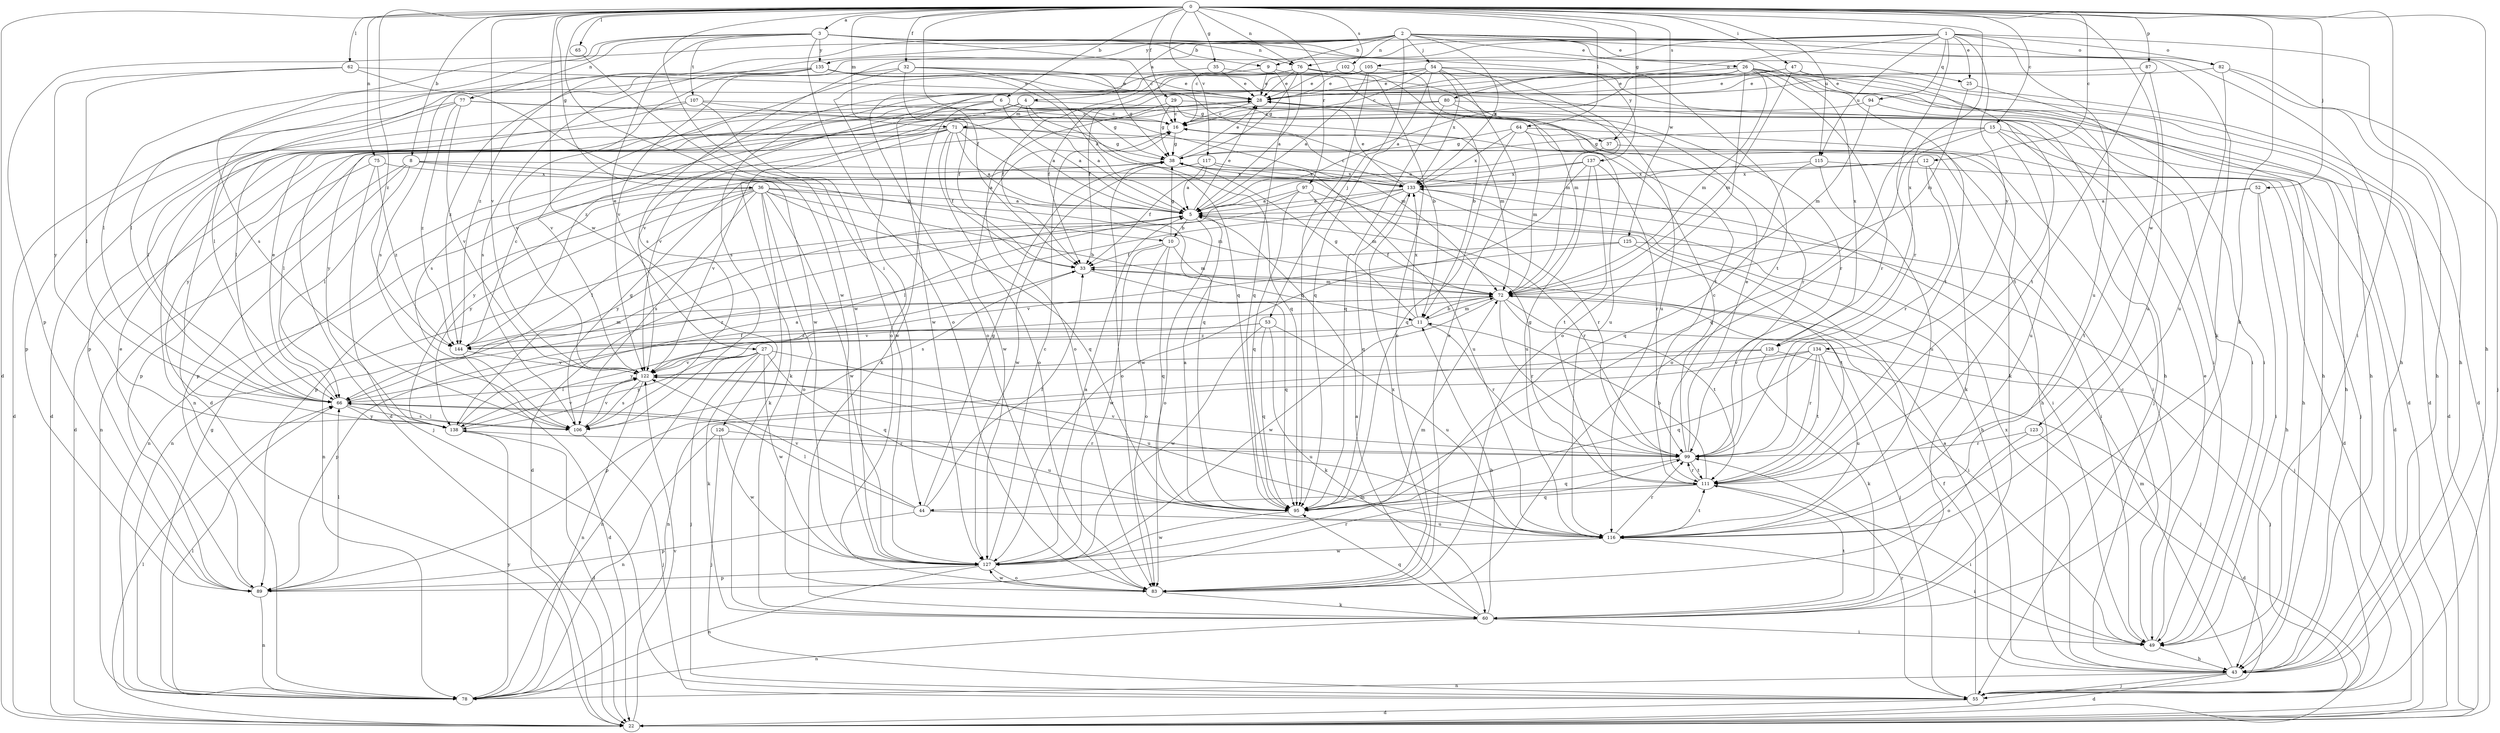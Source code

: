 strict digraph  {
0;
1;
2;
3;
4;
5;
6;
8;
9;
10;
11;
12;
15;
16;
22;
25;
26;
27;
28;
29;
32;
33;
35;
36;
37;
38;
43;
44;
47;
49;
52;
53;
54;
55;
60;
62;
64;
65;
66;
71;
72;
75;
76;
77;
78;
80;
82;
83;
87;
89;
94;
95;
97;
99;
102;
105;
106;
107;
111;
115;
116;
117;
122;
123;
125;
126;
127;
128;
133;
134;
135;
137;
138;
144;
0 -> 3  [label=a];
0 -> 6  [label=b];
0 -> 8  [label=b];
0 -> 12  [label=c];
0 -> 15  [label=c];
0 -> 22  [label=d];
0 -> 29  [label=f];
0 -> 32  [label=f];
0 -> 33  [label=f];
0 -> 35  [label=g];
0 -> 36  [label=g];
0 -> 37  [label=g];
0 -> 43  [label=h];
0 -> 44  [label=i];
0 -> 47  [label=i];
0 -> 49  [label=i];
0 -> 52  [label=j];
0 -> 60  [label=k];
0 -> 62  [label=l];
0 -> 64  [label=l];
0 -> 65  [label=l];
0 -> 71  [label=m];
0 -> 75  [label=n];
0 -> 76  [label=n];
0 -> 87  [label=p];
0 -> 97  [label=r];
0 -> 102  [label=s];
0 -> 115  [label=u];
0 -> 117  [label=v];
0 -> 122  [label=v];
0 -> 123  [label=w];
0 -> 125  [label=w];
0 -> 126  [label=w];
0 -> 127  [label=w];
0 -> 128  [label=x];
0 -> 144  [label=z];
1 -> 16  [label=c];
1 -> 25  [label=e];
1 -> 43  [label=h];
1 -> 80  [label=o];
1 -> 82  [label=o];
1 -> 94  [label=q];
1 -> 99  [label=r];
1 -> 105  [label=s];
1 -> 106  [label=s];
1 -> 115  [label=u];
1 -> 116  [label=u];
1 -> 122  [label=v];
1 -> 134  [label=y];
2 -> 4  [label=a];
2 -> 9  [label=b];
2 -> 25  [label=e];
2 -> 26  [label=e];
2 -> 43  [label=h];
2 -> 53  [label=j];
2 -> 54  [label=j];
2 -> 60  [label=k];
2 -> 66  [label=l];
2 -> 76  [label=n];
2 -> 82  [label=o];
2 -> 89  [label=p];
2 -> 128  [label=x];
2 -> 133  [label=x];
2 -> 135  [label=y];
2 -> 144  [label=z];
3 -> 9  [label=b];
3 -> 16  [label=c];
3 -> 27  [label=e];
3 -> 66  [label=l];
3 -> 76  [label=n];
3 -> 77  [label=n];
3 -> 83  [label=o];
3 -> 106  [label=s];
3 -> 107  [label=t];
3 -> 111  [label=t];
3 -> 135  [label=y];
3 -> 137  [label=y];
4 -> 5  [label=a];
4 -> 55  [label=j];
4 -> 71  [label=m];
4 -> 78  [label=n];
4 -> 95  [label=q];
4 -> 122  [label=v];
5 -> 10  [label=b];
5 -> 22  [label=d];
5 -> 28  [label=e];
5 -> 78  [label=n];
5 -> 83  [label=o];
5 -> 99  [label=r];
6 -> 5  [label=a];
6 -> 16  [label=c];
6 -> 22  [label=d];
6 -> 37  [label=g];
6 -> 38  [label=g];
6 -> 60  [label=k];
6 -> 106  [label=s];
8 -> 5  [label=a];
8 -> 10  [label=b];
8 -> 66  [label=l];
8 -> 78  [label=n];
8 -> 89  [label=p];
8 -> 133  [label=x];
9 -> 28  [label=e];
9 -> 83  [label=o];
9 -> 95  [label=q];
9 -> 99  [label=r];
10 -> 33  [label=f];
10 -> 38  [label=g];
10 -> 72  [label=m];
10 -> 83  [label=o];
10 -> 95  [label=q];
10 -> 127  [label=w];
11 -> 38  [label=g];
11 -> 72  [label=m];
11 -> 99  [label=r];
11 -> 133  [label=x];
11 -> 138  [label=y];
11 -> 144  [label=z];
12 -> 60  [label=k];
12 -> 99  [label=r];
12 -> 133  [label=x];
12 -> 138  [label=y];
15 -> 22  [label=d];
15 -> 38  [label=g];
15 -> 43  [label=h];
15 -> 83  [label=o];
15 -> 95  [label=q];
15 -> 116  [label=u];
16 -> 38  [label=g];
16 -> 127  [label=w];
22 -> 66  [label=l];
22 -> 122  [label=v];
25 -> 49  [label=i];
25 -> 72  [label=m];
26 -> 5  [label=a];
26 -> 22  [label=d];
26 -> 28  [label=e];
26 -> 33  [label=f];
26 -> 43  [label=h];
26 -> 49  [label=i];
26 -> 72  [label=m];
26 -> 83  [label=o];
26 -> 99  [label=r];
26 -> 111  [label=t];
26 -> 127  [label=w];
27 -> 55  [label=j];
27 -> 60  [label=k];
27 -> 78  [label=n];
27 -> 95  [label=q];
27 -> 116  [label=u];
27 -> 122  [label=v];
27 -> 127  [label=w];
27 -> 138  [label=y];
28 -> 16  [label=c];
28 -> 22  [label=d];
28 -> 89  [label=p];
29 -> 16  [label=c];
29 -> 38  [label=g];
29 -> 72  [label=m];
29 -> 83  [label=o];
29 -> 116  [label=u];
32 -> 28  [label=e];
32 -> 33  [label=f];
32 -> 38  [label=g];
32 -> 95  [label=q];
32 -> 106  [label=s];
32 -> 122  [label=v];
33 -> 72  [label=m];
33 -> 95  [label=q];
33 -> 106  [label=s];
35 -> 28  [label=e];
35 -> 83  [label=o];
35 -> 111  [label=t];
36 -> 5  [label=a];
36 -> 11  [label=b];
36 -> 60  [label=k];
36 -> 66  [label=l];
36 -> 72  [label=m];
36 -> 78  [label=n];
36 -> 83  [label=o];
36 -> 89  [label=p];
36 -> 95  [label=q];
36 -> 106  [label=s];
36 -> 127  [label=w];
36 -> 138  [label=y];
37 -> 5  [label=a];
37 -> 49  [label=i];
38 -> 28  [label=e];
38 -> 49  [label=i];
38 -> 83  [label=o];
38 -> 133  [label=x];
43 -> 5  [label=a];
43 -> 22  [label=d];
43 -> 55  [label=j];
43 -> 72  [label=m];
43 -> 78  [label=n];
43 -> 133  [label=x];
44 -> 33  [label=f];
44 -> 38  [label=g];
44 -> 66  [label=l];
44 -> 89  [label=p];
44 -> 116  [label=u];
44 -> 122  [label=v];
47 -> 22  [label=d];
47 -> 28  [label=e];
47 -> 72  [label=m];
47 -> 111  [label=t];
47 -> 122  [label=v];
49 -> 16  [label=c];
49 -> 28  [label=e];
49 -> 43  [label=h];
52 -> 5  [label=a];
52 -> 43  [label=h];
52 -> 49  [label=i];
52 -> 111  [label=t];
53 -> 60  [label=k];
53 -> 89  [label=p];
53 -> 95  [label=q];
53 -> 116  [label=u];
53 -> 127  [label=w];
53 -> 144  [label=z];
54 -> 16  [label=c];
54 -> 28  [label=e];
54 -> 49  [label=i];
54 -> 66  [label=l];
54 -> 72  [label=m];
54 -> 83  [label=o];
54 -> 95  [label=q];
54 -> 116  [label=u];
54 -> 133  [label=x];
54 -> 144  [label=z];
55 -> 22  [label=d];
55 -> 33  [label=f];
55 -> 99  [label=r];
60 -> 5  [label=a];
60 -> 11  [label=b];
60 -> 49  [label=i];
60 -> 78  [label=n];
60 -> 95  [label=q];
60 -> 111  [label=t];
62 -> 28  [label=e];
62 -> 66  [label=l];
62 -> 127  [label=w];
62 -> 138  [label=y];
64 -> 38  [label=g];
64 -> 55  [label=j];
64 -> 60  [label=k];
64 -> 72  [label=m];
64 -> 95  [label=q];
64 -> 133  [label=x];
65 -> 127  [label=w];
66 -> 28  [label=e];
66 -> 33  [label=f];
66 -> 106  [label=s];
66 -> 116  [label=u];
66 -> 138  [label=y];
71 -> 5  [label=a];
71 -> 22  [label=d];
71 -> 33  [label=f];
71 -> 38  [label=g];
71 -> 43  [label=h];
71 -> 60  [label=k];
71 -> 66  [label=l];
71 -> 83  [label=o];
71 -> 95  [label=q];
71 -> 138  [label=y];
72 -> 11  [label=b];
72 -> 49  [label=i];
72 -> 55  [label=j];
72 -> 99  [label=r];
72 -> 111  [label=t];
72 -> 122  [label=v];
72 -> 127  [label=w];
72 -> 144  [label=z];
75 -> 55  [label=j];
75 -> 89  [label=p];
75 -> 133  [label=x];
75 -> 144  [label=z];
76 -> 5  [label=a];
76 -> 22  [label=d];
76 -> 28  [label=e];
76 -> 33  [label=f];
76 -> 38  [label=g];
76 -> 43  [label=h];
76 -> 83  [label=o];
76 -> 106  [label=s];
77 -> 5  [label=a];
77 -> 16  [label=c];
77 -> 22  [label=d];
77 -> 66  [label=l];
77 -> 122  [label=v];
77 -> 144  [label=z];
78 -> 38  [label=g];
78 -> 66  [label=l];
78 -> 138  [label=y];
80 -> 16  [label=c];
80 -> 22  [label=d];
80 -> 95  [label=q];
80 -> 99  [label=r];
80 -> 138  [label=y];
82 -> 28  [label=e];
82 -> 43  [label=h];
82 -> 55  [label=j];
82 -> 116  [label=u];
83 -> 60  [label=k];
83 -> 127  [label=w];
83 -> 133  [label=x];
87 -> 28  [label=e];
87 -> 111  [label=t];
87 -> 116  [label=u];
89 -> 28  [label=e];
89 -> 66  [label=l];
89 -> 78  [label=n];
89 -> 99  [label=r];
94 -> 16  [label=c];
94 -> 43  [label=h];
94 -> 72  [label=m];
95 -> 5  [label=a];
95 -> 127  [label=w];
97 -> 5  [label=a];
97 -> 72  [label=m];
97 -> 78  [label=n];
97 -> 95  [label=q];
97 -> 99  [label=r];
99 -> 16  [label=c];
99 -> 28  [label=e];
99 -> 95  [label=q];
99 -> 111  [label=t];
99 -> 122  [label=v];
102 -> 11  [label=b];
102 -> 28  [label=e];
105 -> 5  [label=a];
105 -> 28  [label=e];
105 -> 33  [label=f];
105 -> 72  [label=m];
105 -> 95  [label=q];
106 -> 38  [label=g];
106 -> 55  [label=j];
106 -> 66  [label=l];
106 -> 122  [label=v];
107 -> 16  [label=c];
107 -> 66  [label=l];
107 -> 72  [label=m];
107 -> 89  [label=p];
107 -> 127  [label=w];
111 -> 11  [label=b];
111 -> 38  [label=g];
111 -> 49  [label=i];
111 -> 95  [label=q];
111 -> 99  [label=r];
111 -> 44  [label=m];
115 -> 22  [label=d];
115 -> 95  [label=q];
115 -> 116  [label=u];
115 -> 133  [label=x];
116 -> 49  [label=i];
116 -> 99  [label=r];
116 -> 111  [label=t];
116 -> 127  [label=w];
117 -> 5  [label=a];
117 -> 33  [label=f];
117 -> 116  [label=u];
117 -> 127  [label=w];
117 -> 133  [label=x];
122 -> 66  [label=l];
122 -> 78  [label=n];
122 -> 106  [label=s];
122 -> 116  [label=u];
123 -> 22  [label=d];
123 -> 83  [label=o];
123 -> 99  [label=r];
125 -> 33  [label=f];
125 -> 55  [label=j];
125 -> 111  [label=t];
125 -> 122  [label=v];
126 -> 55  [label=j];
126 -> 78  [label=n];
126 -> 99  [label=r];
126 -> 127  [label=w];
127 -> 5  [label=a];
127 -> 16  [label=c];
127 -> 72  [label=m];
127 -> 78  [label=n];
127 -> 83  [label=o];
127 -> 89  [label=p];
128 -> 55  [label=j];
128 -> 60  [label=k];
128 -> 89  [label=p];
128 -> 122  [label=v];
133 -> 5  [label=a];
133 -> 16  [label=c];
133 -> 28  [label=e];
133 -> 43  [label=h];
133 -> 49  [label=i];
133 -> 66  [label=l];
133 -> 95  [label=q];
133 -> 138  [label=y];
134 -> 55  [label=j];
134 -> 78  [label=n];
134 -> 95  [label=q];
134 -> 99  [label=r];
134 -> 111  [label=t];
134 -> 116  [label=u];
134 -> 122  [label=v];
135 -> 5  [label=a];
135 -> 11  [label=b];
135 -> 22  [label=d];
135 -> 28  [label=e];
135 -> 43  [label=h];
135 -> 106  [label=s];
135 -> 122  [label=v];
135 -> 144  [label=z];
137 -> 99  [label=r];
137 -> 111  [label=t];
137 -> 116  [label=u];
137 -> 122  [label=v];
137 -> 127  [label=w];
137 -> 133  [label=x];
138 -> 5  [label=a];
138 -> 22  [label=d];
138 -> 99  [label=r];
138 -> 122  [label=v];
144 -> 16  [label=c];
144 -> 22  [label=d];
144 -> 72  [label=m];
144 -> 122  [label=v];
}
